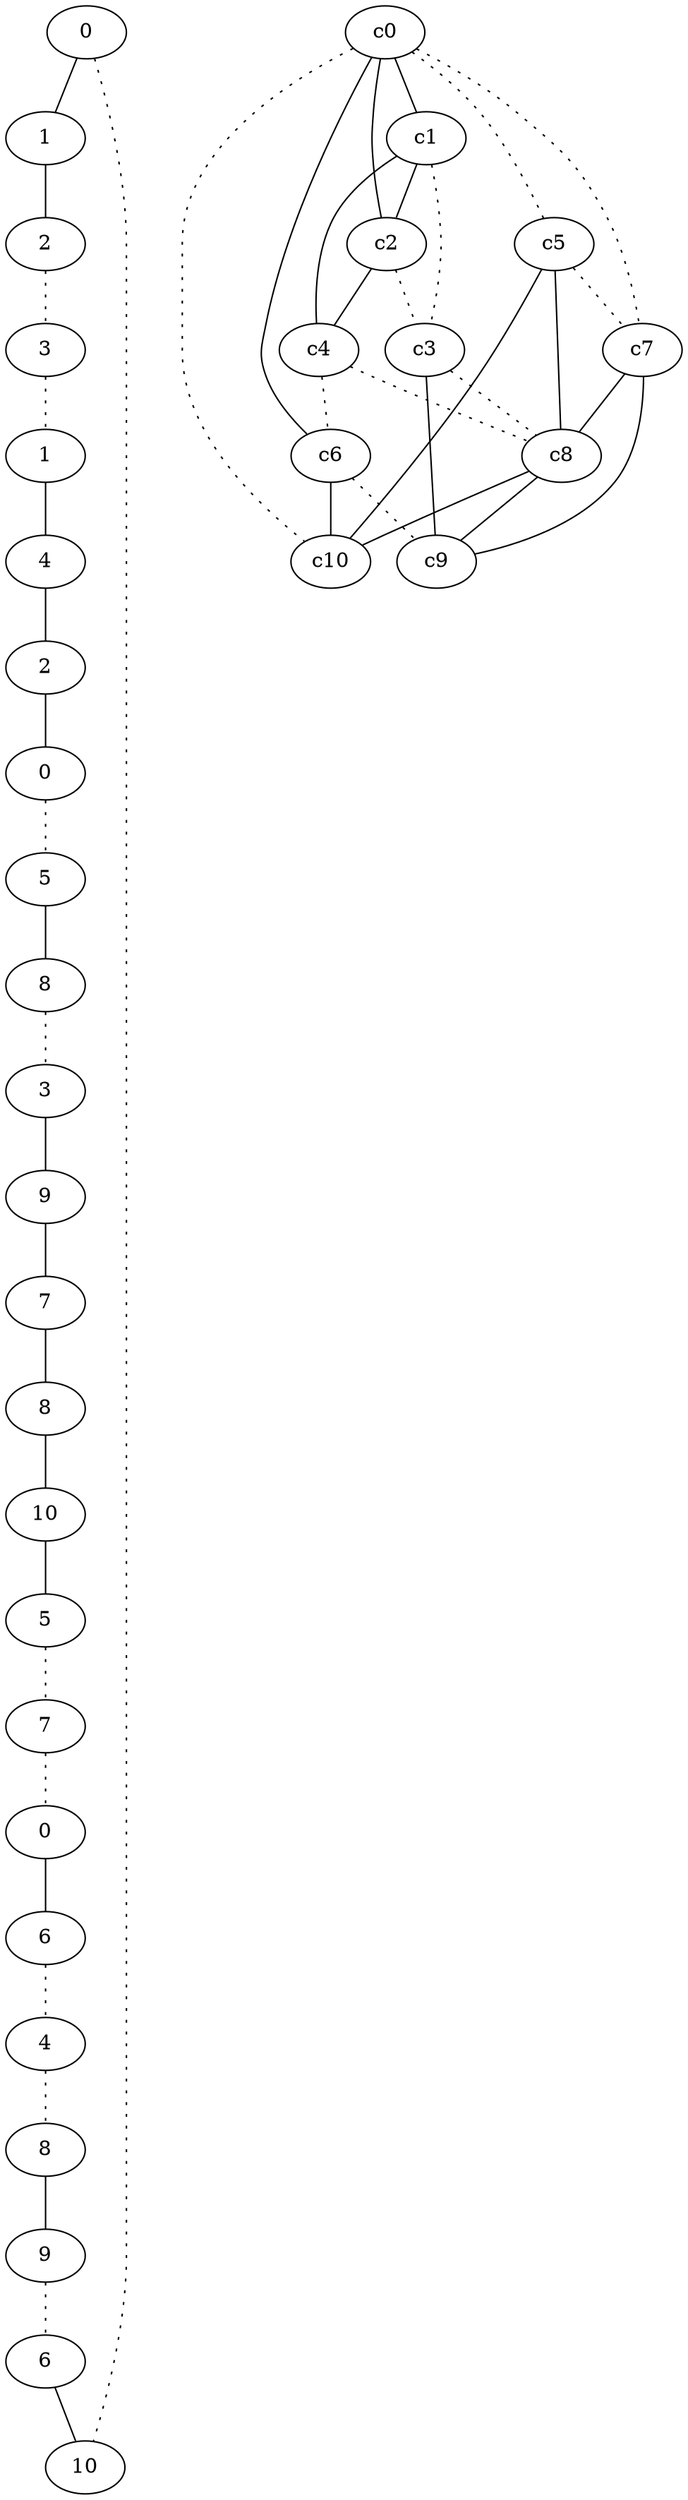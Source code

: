 graph {
a0[label=0];
a1[label=1];
a2[label=2];
a3[label=3];
a4[label=1];
a5[label=4];
a6[label=2];
a7[label=0];
a8[label=5];
a9[label=8];
a10[label=3];
a11[label=9];
a12[label=7];
a13[label=8];
a14[label=10];
a15[label=5];
a16[label=7];
a17[label=0];
a18[label=6];
a19[label=4];
a20[label=8];
a21[label=9];
a22[label=6];
a23[label=10];
a0 -- a1;
a0 -- a23 [style=dotted];
a1 -- a2;
a2 -- a3 [style=dotted];
a3 -- a4 [style=dotted];
a4 -- a5;
a5 -- a6;
a6 -- a7;
a7 -- a8 [style=dotted];
a8 -- a9;
a9 -- a10 [style=dotted];
a10 -- a11;
a11 -- a12;
a12 -- a13;
a13 -- a14;
a14 -- a15;
a15 -- a16 [style=dotted];
a16 -- a17 [style=dotted];
a17 -- a18;
a18 -- a19 [style=dotted];
a19 -- a20 [style=dotted];
a20 -- a21;
a21 -- a22 [style=dotted];
a22 -- a23;
c0 -- c1;
c0 -- c2;
c0 -- c5 [style=dotted];
c0 -- c6;
c0 -- c7 [style=dotted];
c0 -- c10 [style=dotted];
c1 -- c2;
c1 -- c3 [style=dotted];
c1 -- c4;
c2 -- c3 [style=dotted];
c2 -- c4;
c3 -- c8 [style=dotted];
c3 -- c9;
c4 -- c6 [style=dotted];
c4 -- c8 [style=dotted];
c5 -- c7 [style=dotted];
c5 -- c8;
c5 -- c10;
c6 -- c9 [style=dotted];
c6 -- c10;
c7 -- c8;
c7 -- c9;
c8 -- c9;
c8 -- c10;
}
